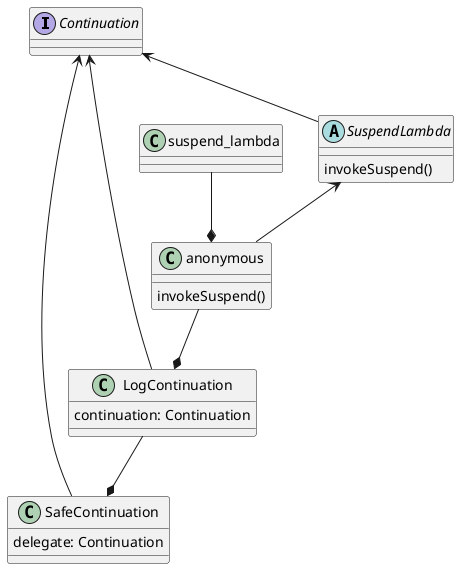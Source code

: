 @startuml

interface Continuation
abstract SuspendLambda {
    invokeSuspend()
}
class SafeContinuation {
    delegate: Continuation
}

class LogContinuation {
    continuation: Continuation
}

class anonymous {
    invokeSuspend()
}

class suspend_lambda {

}

SuspendLambda -up-> Continuation
SafeContinuation -up-> Continuation
LogContinuation -up-> Continuation
LogContinuation -down-* SafeContinuation
anonymous -up-> SuspendLambda
anonymous -down-* LogContinuation
suspend_lambda -down-* anonymous

@enduml